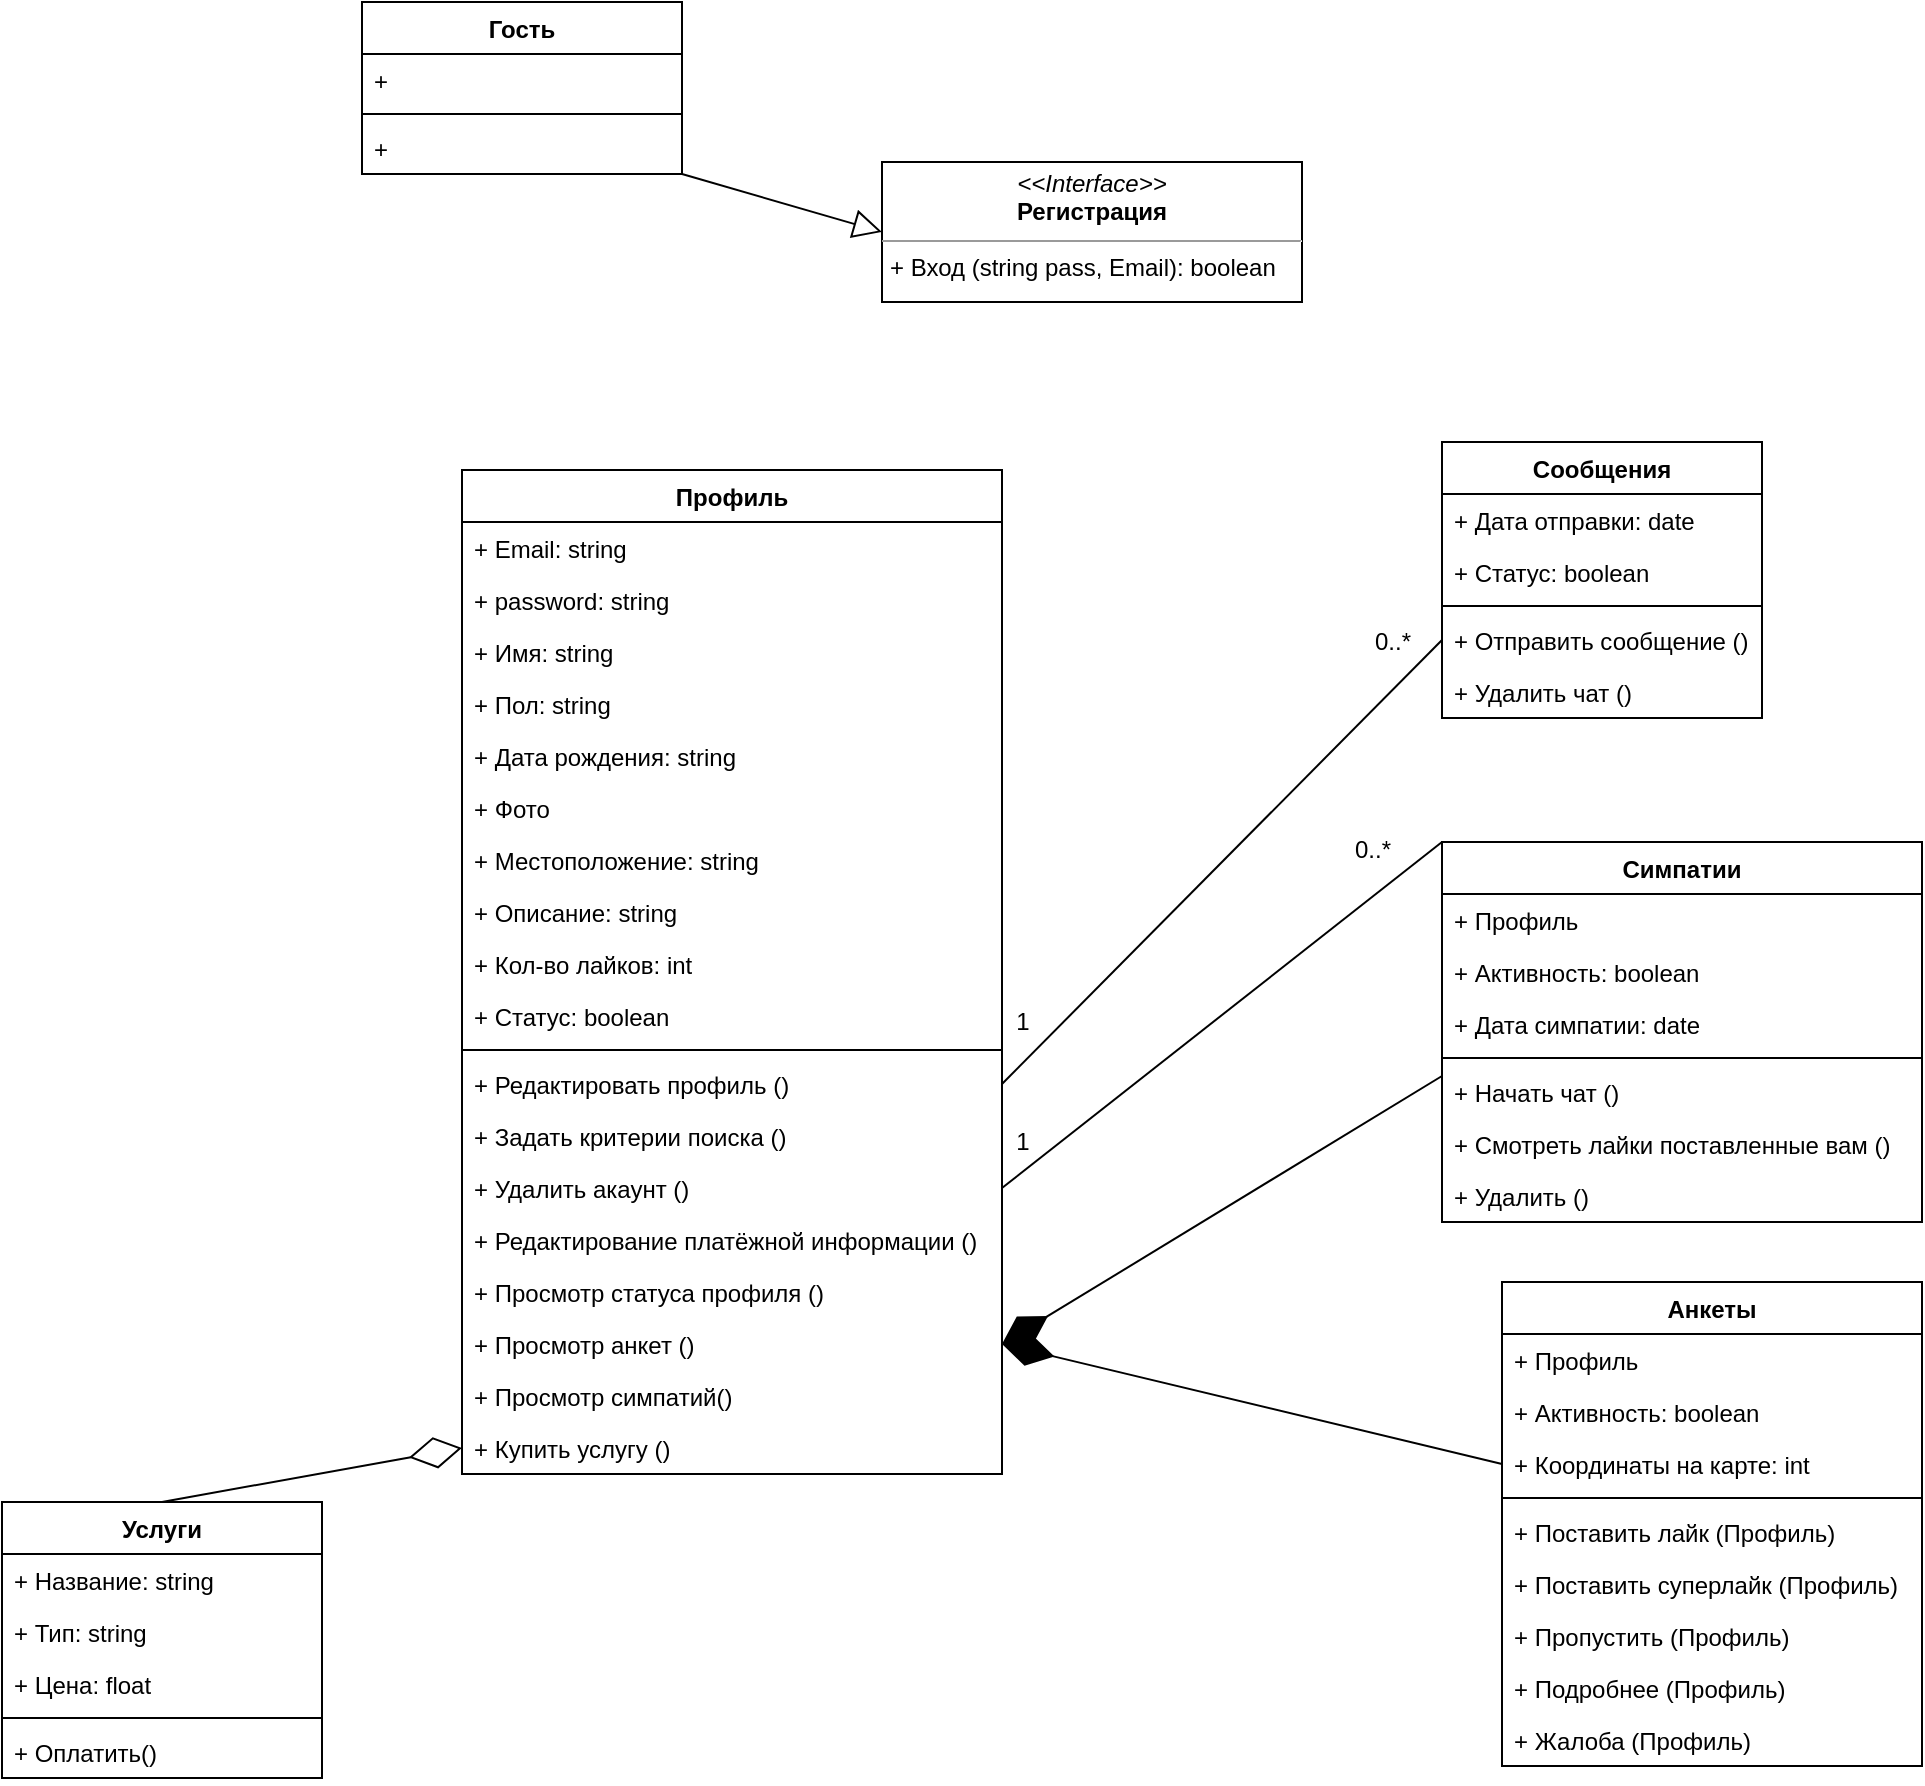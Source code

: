 <mxfile version="12.6.5" type="device"><diagram id="C5RBs43oDa-KdzZeNtuy" name="Page-1"><mxGraphModel dx="1913" dy="846" grid="1" gridSize="10" guides="1" tooltips="1" connect="1" arrows="1" fold="1" page="1" pageScale="1" pageWidth="827" pageHeight="1169" math="0" shadow="0"><root><mxCell id="WIyWlLk6GJQsqaUBKTNV-0"/><mxCell id="WIyWlLk6GJQsqaUBKTNV-1" parent="WIyWlLk6GJQsqaUBKTNV-0"/><mxCell id="kD92orXfGSFxTHJYWaY6-16" value="Гость" style="swimlane;fontStyle=1;align=center;verticalAlign=top;childLayout=stackLayout;horizontal=1;startSize=26;horizontalStack=0;resizeParent=1;resizeParentMax=0;resizeLast=0;collapsible=1;marginBottom=0;" parent="WIyWlLk6GJQsqaUBKTNV-1" vertex="1"><mxGeometry x="20" y="160" width="160" height="86" as="geometry"/></mxCell><mxCell id="kD92orXfGSFxTHJYWaY6-17" value="+ " style="text;strokeColor=none;fillColor=none;align=left;verticalAlign=top;spacingLeft=4;spacingRight=4;overflow=hidden;rotatable=0;points=[[0,0.5],[1,0.5]];portConstraint=eastwest;" parent="kD92orXfGSFxTHJYWaY6-16" vertex="1"><mxGeometry y="26" width="160" height="26" as="geometry"/></mxCell><mxCell id="kD92orXfGSFxTHJYWaY6-18" value="" style="line;strokeWidth=1;fillColor=none;align=left;verticalAlign=middle;spacingTop=-1;spacingLeft=3;spacingRight=3;rotatable=0;labelPosition=right;points=[];portConstraint=eastwest;" parent="kD92orXfGSFxTHJYWaY6-16" vertex="1"><mxGeometry y="52" width="160" height="8" as="geometry"/></mxCell><mxCell id="kD92orXfGSFxTHJYWaY6-19" value="+ " style="text;strokeColor=none;fillColor=none;align=left;verticalAlign=top;spacingLeft=4;spacingRight=4;overflow=hidden;rotatable=0;points=[[0,0.5],[1,0.5]];portConstraint=eastwest;" parent="kD92orXfGSFxTHJYWaY6-16" vertex="1"><mxGeometry y="60" width="160" height="26" as="geometry"/></mxCell><mxCell id="kD92orXfGSFxTHJYWaY6-20" value="Профиль" style="swimlane;fontStyle=1;align=center;verticalAlign=top;childLayout=stackLayout;horizontal=1;startSize=26;horizontalStack=0;resizeParent=1;resizeParentMax=0;resizeLast=0;collapsible=1;marginBottom=0;" parent="WIyWlLk6GJQsqaUBKTNV-1" vertex="1"><mxGeometry x="70" y="394" width="270" height="502" as="geometry"/></mxCell><mxCell id="kD92orXfGSFxTHJYWaY6-31" value="+ Email: string" style="text;strokeColor=none;fillColor=none;align=left;verticalAlign=top;spacingLeft=4;spacingRight=4;overflow=hidden;rotatable=0;points=[[0,0.5],[1,0.5]];portConstraint=eastwest;" parent="kD92orXfGSFxTHJYWaY6-20" vertex="1"><mxGeometry y="26" width="270" height="26" as="geometry"/></mxCell><mxCell id="G7zIuu9gfp_XuRpTXCxe-0" value="+ password: string" style="text;strokeColor=none;fillColor=none;align=left;verticalAlign=top;spacingLeft=4;spacingRight=4;overflow=hidden;rotatable=0;points=[[0,0.5],[1,0.5]];portConstraint=eastwest;" vertex="1" parent="kD92orXfGSFxTHJYWaY6-20"><mxGeometry y="52" width="270" height="26" as="geometry"/></mxCell><mxCell id="G7zIuu9gfp_XuRpTXCxe-1" value="+ Имя: string&#10;" style="text;strokeColor=none;fillColor=none;align=left;verticalAlign=top;spacingLeft=4;spacingRight=4;overflow=hidden;rotatable=0;points=[[0,0.5],[1,0.5]];portConstraint=eastwest;" vertex="1" parent="kD92orXfGSFxTHJYWaY6-20"><mxGeometry y="78" width="270" height="26" as="geometry"/></mxCell><mxCell id="G7zIuu9gfp_XuRpTXCxe-2" value="+ Пол: string&#10;" style="text;strokeColor=none;fillColor=none;align=left;verticalAlign=top;spacingLeft=4;spacingRight=4;overflow=hidden;rotatable=0;points=[[0,0.5],[1,0.5]];portConstraint=eastwest;" vertex="1" parent="kD92orXfGSFxTHJYWaY6-20"><mxGeometry y="104" width="270" height="26" as="geometry"/></mxCell><mxCell id="G7zIuu9gfp_XuRpTXCxe-3" value="+ Дата рождения: string&#10;" style="text;strokeColor=none;fillColor=none;align=left;verticalAlign=top;spacingLeft=4;spacingRight=4;overflow=hidden;rotatable=0;points=[[0,0.5],[1,0.5]];portConstraint=eastwest;" vertex="1" parent="kD92orXfGSFxTHJYWaY6-20"><mxGeometry y="130" width="270" height="26" as="geometry"/></mxCell><mxCell id="G7zIuu9gfp_XuRpTXCxe-4" value="+ Фото" style="text;strokeColor=none;fillColor=none;align=left;verticalAlign=top;spacingLeft=4;spacingRight=4;overflow=hidden;rotatable=0;points=[[0,0.5],[1,0.5]];portConstraint=eastwest;" vertex="1" parent="kD92orXfGSFxTHJYWaY6-20"><mxGeometry y="156" width="270" height="26" as="geometry"/></mxCell><mxCell id="G7zIuu9gfp_XuRpTXCxe-5" value="+ Местоположение: string&#10;" style="text;strokeColor=none;fillColor=none;align=left;verticalAlign=top;spacingLeft=4;spacingRight=4;overflow=hidden;rotatable=0;points=[[0,0.5],[1,0.5]];portConstraint=eastwest;" vertex="1" parent="kD92orXfGSFxTHJYWaY6-20"><mxGeometry y="182" width="270" height="26" as="geometry"/></mxCell><mxCell id="G7zIuu9gfp_XuRpTXCxe-6" value="+ Описание: string&#10;" style="text;strokeColor=none;fillColor=none;align=left;verticalAlign=top;spacingLeft=4;spacingRight=4;overflow=hidden;rotatable=0;points=[[0,0.5],[1,0.5]];portConstraint=eastwest;" vertex="1" parent="kD92orXfGSFxTHJYWaY6-20"><mxGeometry y="208" width="270" height="26" as="geometry"/></mxCell><mxCell id="G7zIuu9gfp_XuRpTXCxe-7" value="+ Кол-во лайков: int" style="text;strokeColor=none;fillColor=none;align=left;verticalAlign=top;spacingLeft=4;spacingRight=4;overflow=hidden;rotatable=0;points=[[0,0.5],[1,0.5]];portConstraint=eastwest;" vertex="1" parent="kD92orXfGSFxTHJYWaY6-20"><mxGeometry y="234" width="270" height="26" as="geometry"/></mxCell><mxCell id="kD92orXfGSFxTHJYWaY6-139" value="+ Статус: boolean&#10;" style="text;strokeColor=none;fillColor=none;align=left;verticalAlign=top;spacingLeft=4;spacingRight=4;overflow=hidden;rotatable=0;points=[[0,0.5],[1,0.5]];portConstraint=eastwest;" parent="kD92orXfGSFxTHJYWaY6-20" vertex="1"><mxGeometry y="260" width="270" height="26" as="geometry"/></mxCell><mxCell id="kD92orXfGSFxTHJYWaY6-22" value="" style="line;strokeWidth=1;fillColor=none;align=left;verticalAlign=middle;spacingTop=-1;spacingLeft=3;spacingRight=3;rotatable=0;labelPosition=right;points=[];portConstraint=eastwest;" parent="kD92orXfGSFxTHJYWaY6-20" vertex="1"><mxGeometry y="286" width="270" height="8" as="geometry"/></mxCell><mxCell id="kD92orXfGSFxTHJYWaY6-23" value="+ Редактировать профиль ()" style="text;strokeColor=none;fillColor=none;align=left;verticalAlign=top;spacingLeft=4;spacingRight=4;overflow=hidden;rotatable=0;points=[[0,0.5],[1,0.5]];portConstraint=eastwest;" parent="kD92orXfGSFxTHJYWaY6-20" vertex="1"><mxGeometry y="294" width="270" height="26" as="geometry"/></mxCell><mxCell id="kD92orXfGSFxTHJYWaY6-137" value="+ Задать критерии поиска ()" style="text;strokeColor=none;fillColor=none;align=left;verticalAlign=top;spacingLeft=4;spacingRight=4;overflow=hidden;rotatable=0;points=[[0,0.5],[1,0.5]];portConstraint=eastwest;" parent="kD92orXfGSFxTHJYWaY6-20" vertex="1"><mxGeometry y="320" width="270" height="26" as="geometry"/></mxCell><mxCell id="kD92orXfGSFxTHJYWaY6-61" value="+ Удалить акаунт ()" style="text;strokeColor=none;fillColor=none;align=left;verticalAlign=top;spacingLeft=4;spacingRight=4;overflow=hidden;rotatable=0;points=[[0,0.5],[1,0.5]];portConstraint=eastwest;" parent="kD92orXfGSFxTHJYWaY6-20" vertex="1"><mxGeometry y="346" width="270" height="26" as="geometry"/></mxCell><mxCell id="kD92orXfGSFxTHJYWaY6-92" value="+ Редактирование платёжной информации ()" style="text;strokeColor=none;fillColor=none;align=left;verticalAlign=top;spacingLeft=4;spacingRight=4;overflow=hidden;rotatable=0;points=[[0,0.5],[1,0.5]];portConstraint=eastwest;" parent="kD92orXfGSFxTHJYWaY6-20" vertex="1"><mxGeometry y="372" width="270" height="26" as="geometry"/></mxCell><mxCell id="kD92orXfGSFxTHJYWaY6-56" value="+ Просмотр статуса профиля ()" style="text;strokeColor=none;fillColor=none;align=left;verticalAlign=top;spacingLeft=4;spacingRight=4;overflow=hidden;rotatable=0;points=[[0,0.5],[1,0.5]];portConstraint=eastwest;" parent="kD92orXfGSFxTHJYWaY6-20" vertex="1"><mxGeometry y="398" width="270" height="26" as="geometry"/></mxCell><mxCell id="kD92orXfGSFxTHJYWaY6-60" value="+ Просмотр анкет ()" style="text;strokeColor=none;fillColor=none;align=left;verticalAlign=top;spacingLeft=4;spacingRight=4;overflow=hidden;rotatable=0;points=[[0,0.5],[1,0.5]];portConstraint=eastwest;" parent="kD92orXfGSFxTHJYWaY6-20" vertex="1"><mxGeometry y="424" width="270" height="26" as="geometry"/></mxCell><mxCell id="kD92orXfGSFxTHJYWaY6-88" value="+ Просмотр симпатий()" style="text;strokeColor=none;fillColor=none;align=left;verticalAlign=top;spacingLeft=4;spacingRight=4;overflow=hidden;rotatable=0;points=[[0,0.5],[1,0.5]];portConstraint=eastwest;" parent="kD92orXfGSFxTHJYWaY6-20" vertex="1"><mxGeometry y="450" width="270" height="26" as="geometry"/></mxCell><mxCell id="kD92orXfGSFxTHJYWaY6-94" value="+ Купить услугу ()" style="text;strokeColor=none;fillColor=none;align=left;verticalAlign=top;spacingLeft=4;spacingRight=4;overflow=hidden;rotatable=0;points=[[0,0.5],[1,0.5]];portConstraint=eastwest;" parent="kD92orXfGSFxTHJYWaY6-20" vertex="1"><mxGeometry y="476" width="270" height="26" as="geometry"/></mxCell><mxCell id="kD92orXfGSFxTHJYWaY6-27" value="&lt;p style=&quot;margin: 0px ; margin-top: 4px ; text-align: center&quot;&gt;&lt;i&gt;&amp;lt;&amp;lt;Interface&amp;gt;&amp;gt;&lt;/i&gt;&lt;br&gt;&lt;b&gt;Регистрация&lt;/b&gt;&lt;/p&gt;&lt;hr size=&quot;1&quot;&gt;&lt;p style=&quot;margin: 0px ; margin-left: 4px&quot;&gt;+ Вход (string pass, Email): boolean&lt;br&gt;&lt;br&gt;&lt;/p&gt;" style="verticalAlign=top;align=left;overflow=fill;fontSize=12;fontFamily=Helvetica;html=1;" parent="WIyWlLk6GJQsqaUBKTNV-1" vertex="1"><mxGeometry x="280" y="240" width="210" height="70" as="geometry"/></mxCell><mxCell id="kD92orXfGSFxTHJYWaY6-42" value="Анкеты" style="swimlane;fontStyle=1;align=center;verticalAlign=top;childLayout=stackLayout;horizontal=1;startSize=26;horizontalStack=0;resizeParent=1;resizeParentMax=0;resizeLast=0;collapsible=1;marginBottom=0;" parent="WIyWlLk6GJQsqaUBKTNV-1" vertex="1"><mxGeometry x="590" y="800" width="210" height="242" as="geometry"/></mxCell><mxCell id="kD92orXfGSFxTHJYWaY6-71" value="+ Профиль" style="text;strokeColor=none;fillColor=none;align=left;verticalAlign=top;spacingLeft=4;spacingRight=4;overflow=hidden;rotatable=0;points=[[0,0.5],[1,0.5]];portConstraint=eastwest;" parent="kD92orXfGSFxTHJYWaY6-42" vertex="1"><mxGeometry y="26" width="210" height="26" as="geometry"/></mxCell><mxCell id="kD92orXfGSFxTHJYWaY6-107" value="+ Активность: boolean&#10;" style="text;strokeColor=none;fillColor=none;align=left;verticalAlign=top;spacingLeft=4;spacingRight=4;overflow=hidden;rotatable=0;points=[[0,0.5],[1,0.5]];portConstraint=eastwest;" parent="kD92orXfGSFxTHJYWaY6-42" vertex="1"><mxGeometry y="52" width="210" height="26" as="geometry"/></mxCell><mxCell id="kD92orXfGSFxTHJYWaY6-46" value="+ Координаты на карте: int&#10;" style="text;strokeColor=none;fillColor=none;align=left;verticalAlign=top;spacingLeft=4;spacingRight=4;overflow=hidden;rotatable=0;points=[[0,0.5],[1,0.5]];portConstraint=eastwest;" parent="kD92orXfGSFxTHJYWaY6-42" vertex="1"><mxGeometry y="78" width="210" height="26" as="geometry"/></mxCell><mxCell id="kD92orXfGSFxTHJYWaY6-44" value="" style="line;strokeWidth=1;fillColor=none;align=left;verticalAlign=middle;spacingTop=-1;spacingLeft=3;spacingRight=3;rotatable=0;labelPosition=right;points=[];portConstraint=eastwest;" parent="kD92orXfGSFxTHJYWaY6-42" vertex="1"><mxGeometry y="104" width="210" height="8" as="geometry"/></mxCell><mxCell id="kD92orXfGSFxTHJYWaY6-45" value="+ Поставить лайк (Профиль)" style="text;strokeColor=none;fillColor=none;align=left;verticalAlign=top;spacingLeft=4;spacingRight=4;overflow=hidden;rotatable=0;points=[[0,0.5],[1,0.5]];portConstraint=eastwest;fontStyle=0" parent="kD92orXfGSFxTHJYWaY6-42" vertex="1"><mxGeometry y="112" width="210" height="26" as="geometry"/></mxCell><mxCell id="kD92orXfGSFxTHJYWaY6-72" value="+ Поставить суперлайк (Профиль)" style="text;strokeColor=none;fillColor=none;align=left;verticalAlign=top;spacingLeft=4;spacingRight=4;overflow=hidden;rotatable=0;points=[[0,0.5],[1,0.5]];portConstraint=eastwest;" parent="kD92orXfGSFxTHJYWaY6-42" vertex="1"><mxGeometry y="138" width="210" height="26" as="geometry"/></mxCell><mxCell id="kD92orXfGSFxTHJYWaY6-49" value="+ Пропустить (Профиль)" style="text;strokeColor=none;fillColor=none;align=left;verticalAlign=top;spacingLeft=4;spacingRight=4;overflow=hidden;rotatable=0;points=[[0,0.5],[1,0.5]];portConstraint=eastwest;" parent="kD92orXfGSFxTHJYWaY6-42" vertex="1"><mxGeometry y="164" width="210" height="26" as="geometry"/></mxCell><mxCell id="kD92orXfGSFxTHJYWaY6-80" value="+ Подробнее (Профиль)" style="text;strokeColor=none;fillColor=none;align=left;verticalAlign=top;spacingLeft=4;spacingRight=4;overflow=hidden;rotatable=0;points=[[0,0.5],[1,0.5]];portConstraint=eastwest;" parent="kD92orXfGSFxTHJYWaY6-42" vertex="1"><mxGeometry y="190" width="210" height="26" as="geometry"/></mxCell><mxCell id="kD92orXfGSFxTHJYWaY6-50" value="+ Жалоба (Профиль)" style="text;strokeColor=none;fillColor=none;align=left;verticalAlign=top;spacingLeft=4;spacingRight=4;overflow=hidden;rotatable=0;points=[[0,0.5],[1,0.5]];portConstraint=eastwest;" parent="kD92orXfGSFxTHJYWaY6-42" vertex="1"><mxGeometry y="216" width="210" height="26" as="geometry"/></mxCell><mxCell id="kD92orXfGSFxTHJYWaY6-63" value="" style="edgeStyle=none;html=1;endSize=12;endArrow=block;endFill=0;exitX=1;exitY=1;exitDx=0;exitDy=0;exitPerimeter=0;entryX=0;entryY=0.5;entryDx=0;entryDy=0;" parent="WIyWlLk6GJQsqaUBKTNV-1" source="kD92orXfGSFxTHJYWaY6-19" target="kD92orXfGSFxTHJYWaY6-27" edge="1"><mxGeometry width="160" relative="1" as="geometry"><mxPoint x="180" y="326.5" as="sourcePoint"/><mxPoint x="390" y="288" as="targetPoint"/><Array as="points"/></mxGeometry></mxCell><mxCell id="kD92orXfGSFxTHJYWaY6-67" value="Сообщения" style="swimlane;fontStyle=1;align=center;verticalAlign=top;childLayout=stackLayout;horizontal=1;startSize=26;horizontalStack=0;resizeParent=1;resizeParentMax=0;resizeLast=0;collapsible=1;marginBottom=0;" parent="WIyWlLk6GJQsqaUBKTNV-1" vertex="1"><mxGeometry x="560" y="380" width="160" height="138" as="geometry"/></mxCell><mxCell id="kD92orXfGSFxTHJYWaY6-68" value="+ Дата отправки: date" style="text;strokeColor=none;fillColor=none;align=left;verticalAlign=top;spacingLeft=4;spacingRight=4;overflow=hidden;rotatable=0;points=[[0,0.5],[1,0.5]];portConstraint=eastwest;" parent="kD92orXfGSFxTHJYWaY6-67" vertex="1"><mxGeometry y="26" width="160" height="26" as="geometry"/></mxCell><mxCell id="kD92orXfGSFxTHJYWaY6-110" value="+ Статус: boolean" style="text;strokeColor=none;fillColor=none;align=left;verticalAlign=top;spacingLeft=4;spacingRight=4;overflow=hidden;rotatable=0;points=[[0,0.5],[1,0.5]];portConstraint=eastwest;" parent="kD92orXfGSFxTHJYWaY6-67" vertex="1"><mxGeometry y="52" width="160" height="26" as="geometry"/></mxCell><mxCell id="kD92orXfGSFxTHJYWaY6-69" value="" style="line;strokeWidth=1;fillColor=none;align=left;verticalAlign=middle;spacingTop=-1;spacingLeft=3;spacingRight=3;rotatable=0;labelPosition=right;points=[];portConstraint=eastwest;" parent="kD92orXfGSFxTHJYWaY6-67" vertex="1"><mxGeometry y="78" width="160" height="8" as="geometry"/></mxCell><mxCell id="kD92orXfGSFxTHJYWaY6-70" value="+ Отправить сообщение ()" style="text;strokeColor=none;fillColor=none;align=left;verticalAlign=top;spacingLeft=4;spacingRight=4;overflow=hidden;rotatable=0;points=[[0,0.5],[1,0.5]];portConstraint=eastwest;" parent="kD92orXfGSFxTHJYWaY6-67" vertex="1"><mxGeometry y="86" width="160" height="26" as="geometry"/></mxCell><mxCell id="kD92orXfGSFxTHJYWaY6-85" value="+ Удалить чат ()" style="text;strokeColor=none;fillColor=none;align=left;verticalAlign=top;spacingLeft=4;spacingRight=4;overflow=hidden;rotatable=0;points=[[0,0.5],[1,0.5]];portConstraint=eastwest;" parent="kD92orXfGSFxTHJYWaY6-67" vertex="1"><mxGeometry y="112" width="160" height="26" as="geometry"/></mxCell><mxCell id="kD92orXfGSFxTHJYWaY6-73" value="Симпатии" style="swimlane;fontStyle=1;align=center;verticalAlign=top;childLayout=stackLayout;horizontal=1;startSize=26;horizontalStack=0;resizeParent=1;resizeParentMax=0;resizeLast=0;collapsible=1;marginBottom=0;" parent="WIyWlLk6GJQsqaUBKTNV-1" vertex="1"><mxGeometry x="560" y="580" width="240" height="190" as="geometry"/></mxCell><mxCell id="kD92orXfGSFxTHJYWaY6-78" value="+ Профиль&#10;" style="text;strokeColor=none;fillColor=none;align=left;verticalAlign=top;spacingLeft=4;spacingRight=4;overflow=hidden;rotatable=0;points=[[0,0.5],[1,0.5]];portConstraint=eastwest;" parent="kD92orXfGSFxTHJYWaY6-73" vertex="1"><mxGeometry y="26" width="240" height="26" as="geometry"/></mxCell><mxCell id="kD92orXfGSFxTHJYWaY6-109" value="+ Активность: boolean&#10;" style="text;strokeColor=none;fillColor=none;align=left;verticalAlign=top;spacingLeft=4;spacingRight=4;overflow=hidden;rotatable=0;points=[[0,0.5],[1,0.5]];portConstraint=eastwest;" parent="kD92orXfGSFxTHJYWaY6-73" vertex="1"><mxGeometry y="52" width="240" height="26" as="geometry"/></mxCell><mxCell id="kD92orXfGSFxTHJYWaY6-87" value="+ Дата симпатии: date" style="text;strokeColor=none;fillColor=none;align=left;verticalAlign=top;spacingLeft=4;spacingRight=4;overflow=hidden;rotatable=0;points=[[0,0.5],[1,0.5]];portConstraint=eastwest;" parent="kD92orXfGSFxTHJYWaY6-73" vertex="1"><mxGeometry y="78" width="240" height="26" as="geometry"/></mxCell><mxCell id="kD92orXfGSFxTHJYWaY6-75" value="" style="line;strokeWidth=1;fillColor=none;align=left;verticalAlign=middle;spacingTop=-1;spacingLeft=3;spacingRight=3;rotatable=0;labelPosition=right;points=[];portConstraint=eastwest;" parent="kD92orXfGSFxTHJYWaY6-73" vertex="1"><mxGeometry y="104" width="240" height="8" as="geometry"/></mxCell><mxCell id="kD92orXfGSFxTHJYWaY6-76" value="+ Начать чат ()" style="text;strokeColor=none;fillColor=none;align=left;verticalAlign=top;spacingLeft=4;spacingRight=4;overflow=hidden;rotatable=0;points=[[0,0.5],[1,0.5]];portConstraint=eastwest;" parent="kD92orXfGSFxTHJYWaY6-73" vertex="1"><mxGeometry y="112" width="240" height="26" as="geometry"/></mxCell><mxCell id="kD92orXfGSFxTHJYWaY6-93" value="+ Смотреть лайки поставленные вам ()" style="text;strokeColor=none;fillColor=none;align=left;verticalAlign=top;spacingLeft=4;spacingRight=4;overflow=hidden;rotatable=0;points=[[0,0.5],[1,0.5]];portConstraint=eastwest;" parent="kD92orXfGSFxTHJYWaY6-73" vertex="1"><mxGeometry y="138" width="240" height="26" as="geometry"/></mxCell><mxCell id="kD92orXfGSFxTHJYWaY6-84" value="+ Удалить ()" style="text;strokeColor=none;fillColor=none;align=left;verticalAlign=top;spacingLeft=4;spacingRight=4;overflow=hidden;rotatable=0;points=[[0,0.5],[1,0.5]];portConstraint=eastwest;" parent="kD92orXfGSFxTHJYWaY6-73" vertex="1"><mxGeometry y="164" width="240" height="26" as="geometry"/></mxCell><mxCell id="kD92orXfGSFxTHJYWaY6-99" value="" style="endArrow=none;html=1;entryX=1;entryY=0.5;entryDx=0;entryDy=0;exitX=0;exitY=0;exitDx=0;exitDy=0;" parent="WIyWlLk6GJQsqaUBKTNV-1" source="kD92orXfGSFxTHJYWaY6-73" target="kD92orXfGSFxTHJYWaY6-61" edge="1"><mxGeometry width="50" height="50" relative="1" as="geometry"><mxPoint x="410" y="710" as="sourcePoint"/><mxPoint x="460" y="660" as="targetPoint"/></mxGeometry></mxCell><mxCell id="kD92orXfGSFxTHJYWaY6-100" value="1" style="text;html=1;align=center;verticalAlign=middle;resizable=0;points=[];autosize=1;" parent="WIyWlLk6GJQsqaUBKTNV-1" vertex="1"><mxGeometry x="340" y="720" width="20" height="20" as="geometry"/></mxCell><mxCell id="kD92orXfGSFxTHJYWaY6-101" value="0..*" style="text;html=1;align=center;verticalAlign=middle;resizable=0;points=[];autosize=1;" parent="WIyWlLk6GJQsqaUBKTNV-1" vertex="1"><mxGeometry x="510" y="574" width="30" height="20" as="geometry"/></mxCell><mxCell id="kD92orXfGSFxTHJYWaY6-102" value="" style="endArrow=none;html=1;exitX=1;exitY=0.5;exitDx=0;exitDy=0;entryX=0;entryY=0.5;entryDx=0;entryDy=0;" parent="WIyWlLk6GJQsqaUBKTNV-1" source="kD92orXfGSFxTHJYWaY6-23" target="kD92orXfGSFxTHJYWaY6-70" edge="1"><mxGeometry width="50" height="50" relative="1" as="geometry"><mxPoint x="420" y="630" as="sourcePoint"/><mxPoint x="470" y="580" as="targetPoint"/></mxGeometry></mxCell><mxCell id="kD92orXfGSFxTHJYWaY6-103" value="1" style="text;html=1;align=center;verticalAlign=middle;resizable=0;points=[];autosize=1;" parent="WIyWlLk6GJQsqaUBKTNV-1" vertex="1"><mxGeometry x="340" y="660" width="20" height="20" as="geometry"/></mxCell><mxCell id="kD92orXfGSFxTHJYWaY6-104" value="0..*" style="text;html=1;align=center;verticalAlign=middle;resizable=0;points=[];autosize=1;" parent="WIyWlLk6GJQsqaUBKTNV-1" vertex="1"><mxGeometry x="520" y="470" width="30" height="20" as="geometry"/></mxCell><mxCell id="kD92orXfGSFxTHJYWaY6-105" value="" style="endArrow=diamondThin;endFill=1;endSize=24;html=1;entryX=1;entryY=0.5;entryDx=0;entryDy=0;exitX=0;exitY=0.5;exitDx=0;exitDy=0;" parent="WIyWlLk6GJQsqaUBKTNV-1" source="kD92orXfGSFxTHJYWaY6-46" target="kD92orXfGSFxTHJYWaY6-60" edge="1"><mxGeometry width="160" relative="1" as="geometry"><mxPoint x="300" y="1040" as="sourcePoint"/><mxPoint x="300" y="1067" as="targetPoint"/></mxGeometry></mxCell><mxCell id="kD92orXfGSFxTHJYWaY6-108" value="" style="endArrow=diamondThin;endFill=1;endSize=24;html=1;exitX=0;exitY=0.5;exitDx=0;exitDy=0;entryX=1;entryY=0.5;entryDx=0;entryDy=0;" parent="WIyWlLk6GJQsqaUBKTNV-1" target="kD92orXfGSFxTHJYWaY6-60" edge="1"><mxGeometry width="160" relative="1" as="geometry"><mxPoint x="560" y="697" as="sourcePoint"/><mxPoint x="370" y="900" as="targetPoint"/></mxGeometry></mxCell><mxCell id="kD92orXfGSFxTHJYWaY6-127" value="" style="endArrow=diamondThin;endFill=0;endSize=24;html=1;exitX=0.5;exitY=0;exitDx=0;exitDy=0;entryX=0;entryY=0.5;entryDx=0;entryDy=0;" parent="WIyWlLk6GJQsqaUBKTNV-1" source="kD92orXfGSFxTHJYWaY6-130" target="kD92orXfGSFxTHJYWaY6-94" edge="1"><mxGeometry width="160" relative="1" as="geometry"><mxPoint x="-60" y="740" as="sourcePoint"/><mxPoint x="-28.817" y="828" as="targetPoint"/></mxGeometry></mxCell><mxCell id="kD92orXfGSFxTHJYWaY6-130" value="Услуги" style="swimlane;fontStyle=1;align=center;verticalAlign=top;childLayout=stackLayout;horizontal=1;startSize=26;horizontalStack=0;resizeParent=1;resizeParentMax=0;resizeLast=0;collapsible=1;marginBottom=0;" parent="WIyWlLk6GJQsqaUBKTNV-1" vertex="1"><mxGeometry x="-160" y="910" width="160" height="138" as="geometry"/></mxCell><mxCell id="kD92orXfGSFxTHJYWaY6-131" value="+ Название: string" style="text;strokeColor=none;fillColor=none;align=left;verticalAlign=top;spacingLeft=4;spacingRight=4;overflow=hidden;rotatable=0;points=[[0,0.5],[1,0.5]];portConstraint=eastwest;" parent="kD92orXfGSFxTHJYWaY6-130" vertex="1"><mxGeometry y="26" width="160" height="26" as="geometry"/></mxCell><mxCell id="kD92orXfGSFxTHJYWaY6-134" value="+ Тип: string" style="text;strokeColor=none;fillColor=none;align=left;verticalAlign=top;spacingLeft=4;spacingRight=4;overflow=hidden;rotatable=0;points=[[0,0.5],[1,0.5]];portConstraint=eastwest;" parent="kD92orXfGSFxTHJYWaY6-130" vertex="1"><mxGeometry y="52" width="160" height="26" as="geometry"/></mxCell><mxCell id="kD92orXfGSFxTHJYWaY6-135" value="+ Цена: float" style="text;strokeColor=none;fillColor=none;align=left;verticalAlign=top;spacingLeft=4;spacingRight=4;overflow=hidden;rotatable=0;points=[[0,0.5],[1,0.5]];portConstraint=eastwest;" parent="kD92orXfGSFxTHJYWaY6-130" vertex="1"><mxGeometry y="78" width="160" height="26" as="geometry"/></mxCell><mxCell id="kD92orXfGSFxTHJYWaY6-132" value="" style="line;strokeWidth=1;fillColor=none;align=left;verticalAlign=middle;spacingTop=-1;spacingLeft=3;spacingRight=3;rotatable=0;labelPosition=right;points=[];portConstraint=eastwest;" parent="kD92orXfGSFxTHJYWaY6-130" vertex="1"><mxGeometry y="104" width="160" height="8" as="geometry"/></mxCell><mxCell id="kD92orXfGSFxTHJYWaY6-133" value="+ Оплатить()" style="text;strokeColor=none;fillColor=none;align=left;verticalAlign=top;spacingLeft=4;spacingRight=4;overflow=hidden;rotatable=0;points=[[0,0.5],[1,0.5]];portConstraint=eastwest;" parent="kD92orXfGSFxTHJYWaY6-130" vertex="1"><mxGeometry y="112" width="160" height="26" as="geometry"/></mxCell></root></mxGraphModel></diagram></mxfile>